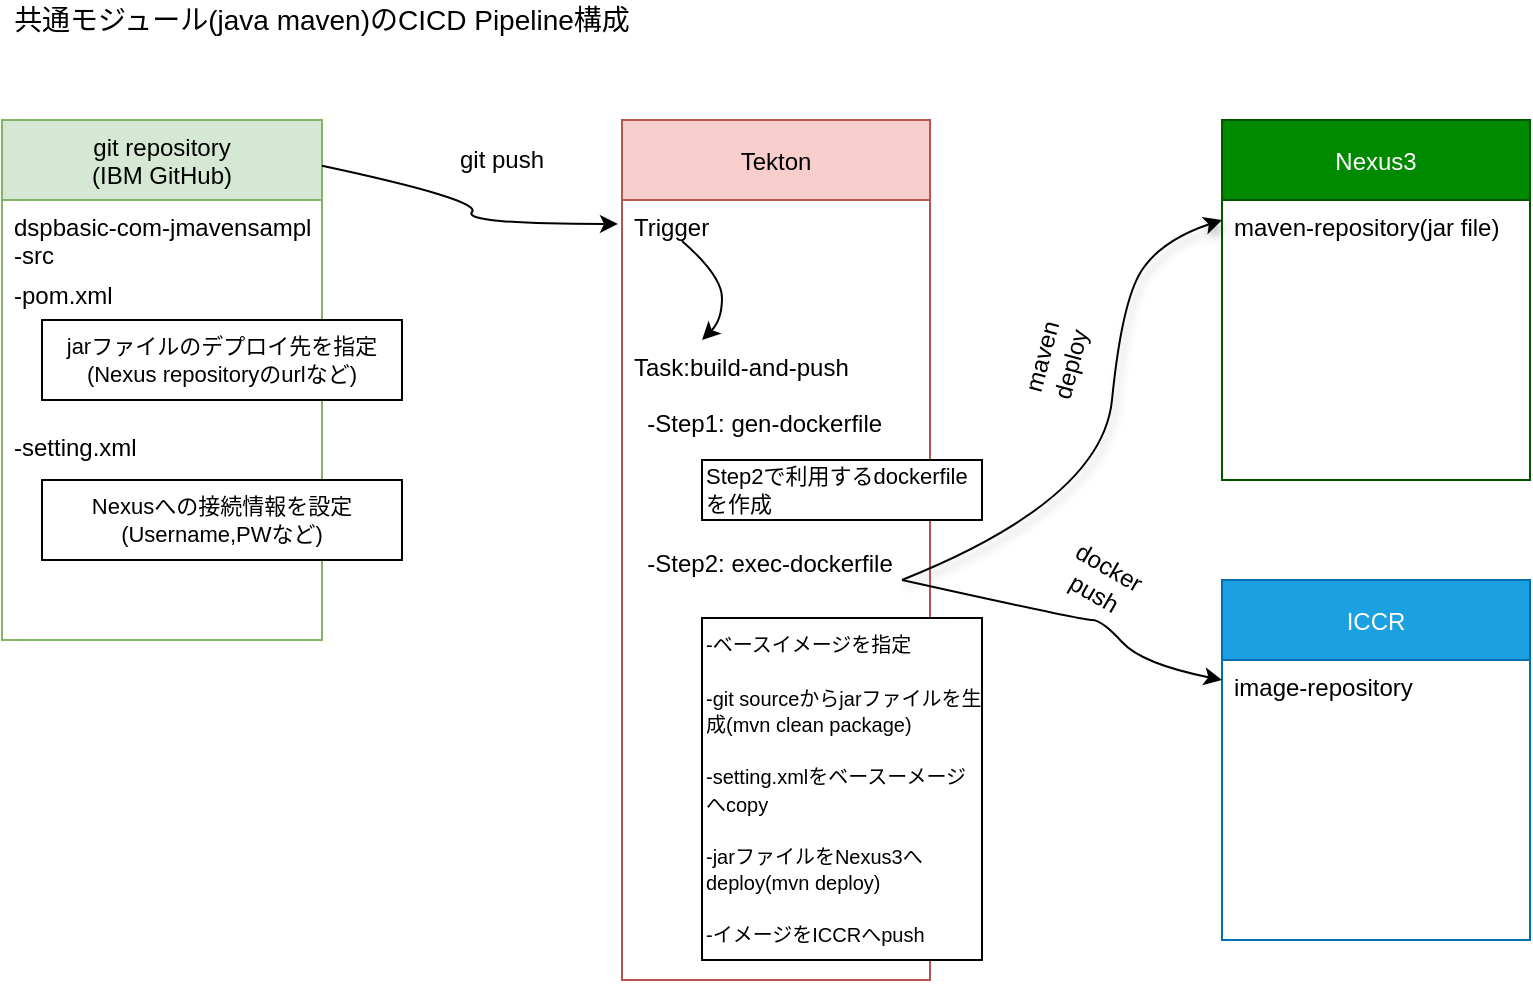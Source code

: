 <mxfile version="14.1.9" type="github">
  <diagram id="_KB4uaqU4iEbdOXhJTjG" name="Page-1">
    <mxGraphModel dx="1127" dy="978" grid="0" gridSize="10" guides="1" tooltips="1" connect="1" arrows="1" fold="1" page="1" pageScale="1" pageWidth="827" pageHeight="1169" math="0" shadow="0">
      <root>
        <mxCell id="0" />
        <mxCell id="1" parent="0" />
        <mxCell id="yr5TdyFtEIAfdWuPYArd-6" value="Tekton" style="swimlane;fontStyle=0;childLayout=stackLayout;horizontal=1;startSize=40;horizontalStack=0;resizeParent=1;resizeParentMax=0;resizeLast=0;collapsible=1;marginBottom=0;align=center;fontSize=12;fillColor=#f8cecc;strokeColor=#b85450;" vertex="1" parent="1">
          <mxGeometry x="350" y="210" width="154" height="430" as="geometry" />
        </mxCell>
        <mxCell id="yr5TdyFtEIAfdWuPYArd-7" value="Trigger" style="text;strokeColor=none;fillColor=none;spacingLeft=4;spacingRight=4;overflow=hidden;rotatable=0;points=[[0,0.5],[1,0.5]];portConstraint=eastwest;fontSize=12;" vertex="1" parent="yr5TdyFtEIAfdWuPYArd-6">
          <mxGeometry y="40" width="154" height="70" as="geometry" />
        </mxCell>
        <mxCell id="yr5TdyFtEIAfdWuPYArd-24" value="" style="curved=1;endArrow=classic;html=1;fontSize=12;exitX=1;exitY=0.088;exitDx=0;exitDy=0;exitPerimeter=0;entryX=0.26;entryY=0;entryDx=0;entryDy=0;entryPerimeter=0;" edge="1" parent="yr5TdyFtEIAfdWuPYArd-6" target="yr5TdyFtEIAfdWuPYArd-8">
          <mxGeometry width="50" height="50" relative="1" as="geometry">
            <mxPoint x="30" y="60.44" as="sourcePoint" />
            <mxPoint x="197.998" y="89.53" as="targetPoint" />
            <Array as="points">
              <mxPoint x="50" y="78" />
              <mxPoint x="50" y="100" />
            </Array>
          </mxGeometry>
        </mxCell>
        <mxCell id="yr5TdyFtEIAfdWuPYArd-8" value="Task:build-and-push&#xa;&#xa;  -Step1: gen-dockerfile&#xa;&#xa;&#xa;&#xa;&#xa;  -Step2: exec-dockerfile" style="text;strokeColor=none;fillColor=none;spacingLeft=4;spacingRight=4;overflow=hidden;rotatable=0;points=[[0,0.5],[1,0.5]];portConstraint=eastwest;fontSize=12;" vertex="1" parent="yr5TdyFtEIAfdWuPYArd-6">
          <mxGeometry y="110" width="154" height="320" as="geometry" />
        </mxCell>
        <mxCell id="yr5TdyFtEIAfdWuPYArd-10" value="git repository&#xa;(IBM GitHub)" style="swimlane;fontStyle=0;childLayout=stackLayout;horizontal=1;startSize=40;horizontalStack=0;resizeParent=1;resizeParentMax=0;resizeLast=0;collapsible=1;marginBottom=0;align=center;fontSize=12;fillColor=#d5e8d4;strokeColor=#82b366;" vertex="1" parent="1">
          <mxGeometry x="40" y="210" width="160" height="260" as="geometry" />
        </mxCell>
        <mxCell id="yr5TdyFtEIAfdWuPYArd-11" value="dspbasic-com-jmavensample&#xa;-src" style="text;strokeColor=none;fillColor=none;spacingLeft=4;spacingRight=4;overflow=hidden;rotatable=0;points=[[0,0.5],[1,0.5]];portConstraint=eastwest;fontSize=12;" vertex="1" parent="yr5TdyFtEIAfdWuPYArd-10">
          <mxGeometry y="40" width="160" height="34" as="geometry" />
        </mxCell>
        <mxCell id="yr5TdyFtEIAfdWuPYArd-12" value="-pom.xml&#xa;   " style="text;strokeColor=none;fillColor=none;spacingLeft=4;spacingRight=4;overflow=hidden;rotatable=0;points=[[0,0.5],[1,0.5]];portConstraint=eastwest;fontSize=12;" vertex="1" parent="yr5TdyFtEIAfdWuPYArd-10">
          <mxGeometry y="74" width="160" height="76" as="geometry" />
        </mxCell>
        <mxCell id="yr5TdyFtEIAfdWuPYArd-13" value="-setting.xml" style="text;strokeColor=none;fillColor=none;spacingLeft=4;spacingRight=4;overflow=hidden;rotatable=0;points=[[0,0.5],[1,0.5]];portConstraint=eastwest;fontSize=12;" vertex="1" parent="yr5TdyFtEIAfdWuPYArd-10">
          <mxGeometry y="150" width="160" height="110" as="geometry" />
        </mxCell>
        <mxCell id="yr5TdyFtEIAfdWuPYArd-15" value="Nexus3" style="swimlane;fontStyle=0;childLayout=stackLayout;horizontal=1;startSize=40;horizontalStack=0;resizeParent=1;resizeParentMax=0;resizeLast=0;collapsible=1;marginBottom=0;align=center;fontSize=12;fillColor=#008a00;strokeColor=#005700;fontColor=#ffffff;" vertex="1" parent="1">
          <mxGeometry x="650" y="210" width="154" height="180" as="geometry" />
        </mxCell>
        <mxCell id="yr5TdyFtEIAfdWuPYArd-16" value="maven-repository(jar file)" style="text;strokeColor=none;fillColor=none;spacingLeft=4;spacingRight=4;overflow=hidden;rotatable=0;points=[[0,0.5],[1,0.5]];portConstraint=eastwest;fontSize=12;" vertex="1" parent="yr5TdyFtEIAfdWuPYArd-15">
          <mxGeometry y="40" width="154" height="140" as="geometry" />
        </mxCell>
        <mxCell id="yr5TdyFtEIAfdWuPYArd-19" value="ICCR" style="swimlane;fontStyle=0;childLayout=stackLayout;horizontal=1;startSize=40;horizontalStack=0;resizeParent=1;resizeParentMax=0;resizeLast=0;collapsible=1;marginBottom=0;align=center;fontSize=12;fillColor=#1ba1e2;strokeColor=#006EAF;fontColor=#ffffff;" vertex="1" parent="1">
          <mxGeometry x="650" y="440" width="154" height="180" as="geometry" />
        </mxCell>
        <mxCell id="yr5TdyFtEIAfdWuPYArd-20" value="image-repository" style="text;strokeColor=none;fillColor=none;spacingLeft=4;spacingRight=4;overflow=hidden;rotatable=0;points=[[0,0.5],[1,0.5]];portConstraint=eastwest;fontSize=12;" vertex="1" parent="yr5TdyFtEIAfdWuPYArd-19">
          <mxGeometry y="40" width="154" height="140" as="geometry" />
        </mxCell>
        <mxCell id="yr5TdyFtEIAfdWuPYArd-21" value="" style="curved=1;endArrow=classic;html=1;fontSize=12;exitX=1;exitY=0.088;exitDx=0;exitDy=0;exitPerimeter=0;entryX=-0.013;entryY=0.171;entryDx=0;entryDy=0;entryPerimeter=0;" edge="1" parent="1" source="yr5TdyFtEIAfdWuPYArd-10" target="yr5TdyFtEIAfdWuPYArd-7">
          <mxGeometry width="50" height="50" relative="1" as="geometry">
            <mxPoint x="340" y="500" as="sourcePoint" />
            <mxPoint x="390" y="450" as="targetPoint" />
            <Array as="points">
              <mxPoint x="280" y="250" />
              <mxPoint x="270" y="262" />
            </Array>
          </mxGeometry>
        </mxCell>
        <mxCell id="yr5TdyFtEIAfdWuPYArd-23" value="git push" style="text;html=1;strokeColor=none;fillColor=none;align=center;verticalAlign=middle;whiteSpace=wrap;rounded=0;fontSize=12;" vertex="1" parent="1">
          <mxGeometry x="260" y="220" width="60" height="20" as="geometry" />
        </mxCell>
        <mxCell id="yr5TdyFtEIAfdWuPYArd-25" value="" style="curved=1;endArrow=classic;html=1;fontSize=12;entryX=0;entryY=0.071;entryDx=0;entryDy=0;entryPerimeter=0;" edge="1" parent="1" target="yr5TdyFtEIAfdWuPYArd-20">
          <mxGeometry width="50" height="50" relative="1" as="geometry">
            <mxPoint x="490" y="440" as="sourcePoint" />
            <mxPoint x="510.0" y="480" as="targetPoint" />
            <Array as="points">
              <mxPoint x="580" y="460" />
              <mxPoint x="590" y="460" />
              <mxPoint x="610" y="482" />
            </Array>
          </mxGeometry>
        </mxCell>
        <mxCell id="yr5TdyFtEIAfdWuPYArd-27" value="" style="curved=1;endArrow=classic;html=1;fontSize=12;shadow=1;exitX=0.909;exitY=0.375;exitDx=0;exitDy=0;exitPerimeter=0;" edge="1" parent="1" source="yr5TdyFtEIAfdWuPYArd-8">
          <mxGeometry width="50" height="50" relative="1" as="geometry">
            <mxPoint x="490" y="430" as="sourcePoint" />
            <mxPoint x="650" y="260" as="targetPoint" />
            <Array as="points">
              <mxPoint x="590" y="400" />
              <mxPoint x="600" y="300" />
              <mxPoint x="620" y="270" />
            </Array>
          </mxGeometry>
        </mxCell>
        <mxCell id="yr5TdyFtEIAfdWuPYArd-31" value="maven deploy" style="text;html=1;strokeColor=none;fillColor=none;align=center;verticalAlign=middle;whiteSpace=wrap;rounded=0;fontSize=12;rotation=-75;" vertex="1" parent="1">
          <mxGeometry x="537" y="320" width="60" height="20" as="geometry" />
        </mxCell>
        <mxCell id="yr5TdyFtEIAfdWuPYArd-33" value="docker push" style="text;html=1;strokeColor=none;fillColor=none;align=center;verticalAlign=middle;whiteSpace=wrap;rounded=0;fontSize=12;rotation=30;" vertex="1" parent="1">
          <mxGeometry x="560" y="430" width="60" height="20" as="geometry" />
        </mxCell>
        <mxCell id="yr5TdyFtEIAfdWuPYArd-38" value="jarファイルのデプロイ先を指定&lt;br&gt;(Nexus repositoryのurlなど)" style="rounded=0;whiteSpace=wrap;html=1;fontSize=11;" vertex="1" parent="1">
          <mxGeometry x="60" y="310" width="180" height="40" as="geometry" />
        </mxCell>
        <mxCell id="yr5TdyFtEIAfdWuPYArd-39" value="Nexusへの接続情報を設定&lt;br&gt;(Username,PWなど)" style="rounded=0;whiteSpace=wrap;html=1;fontSize=11;" vertex="1" parent="1">
          <mxGeometry x="60" y="390" width="180" height="40" as="geometry" />
        </mxCell>
        <mxCell id="yr5TdyFtEIAfdWuPYArd-40" value="Step2で利用するdockerfileを作成" style="rounded=0;whiteSpace=wrap;html=1;fontSize=11;align=left;" vertex="1" parent="1">
          <mxGeometry x="390" y="380" width="140" height="30" as="geometry" />
        </mxCell>
        <mxCell id="yr5TdyFtEIAfdWuPYArd-44" value="&lt;font style=&quot;font-size: 10px&quot;&gt;-ベースイメージを指定&lt;br&gt;&lt;br&gt;-git sourceからjarファイルを生成(mvn clean package)&lt;br&gt;&lt;br&gt;-setting.xmlをベースーメージへcopy&lt;br&gt;&lt;br&gt;-jarファイルをNexus3へdeploy(mvn deploy)&lt;br&gt;&lt;br&gt;-イメージをICCRへpush&lt;/font&gt;" style="rounded=0;whiteSpace=wrap;html=1;fontSize=11;align=left;" vertex="1" parent="1">
          <mxGeometry x="390" y="459" width="140" height="171" as="geometry" />
        </mxCell>
        <mxCell id="yr5TdyFtEIAfdWuPYArd-47" value="&lt;font style=&quot;font-size: 14px&quot;&gt;共通モジュール(java maven)のCICD Pipeline構成&lt;/font&gt;" style="text;html=1;strokeColor=none;fillColor=none;align=center;verticalAlign=middle;whiteSpace=wrap;rounded=0;fontSize=11;strokeWidth=2;" vertex="1" parent="1">
          <mxGeometry x="40" y="150" width="320" height="20" as="geometry" />
        </mxCell>
      </root>
    </mxGraphModel>
  </diagram>
</mxfile>
